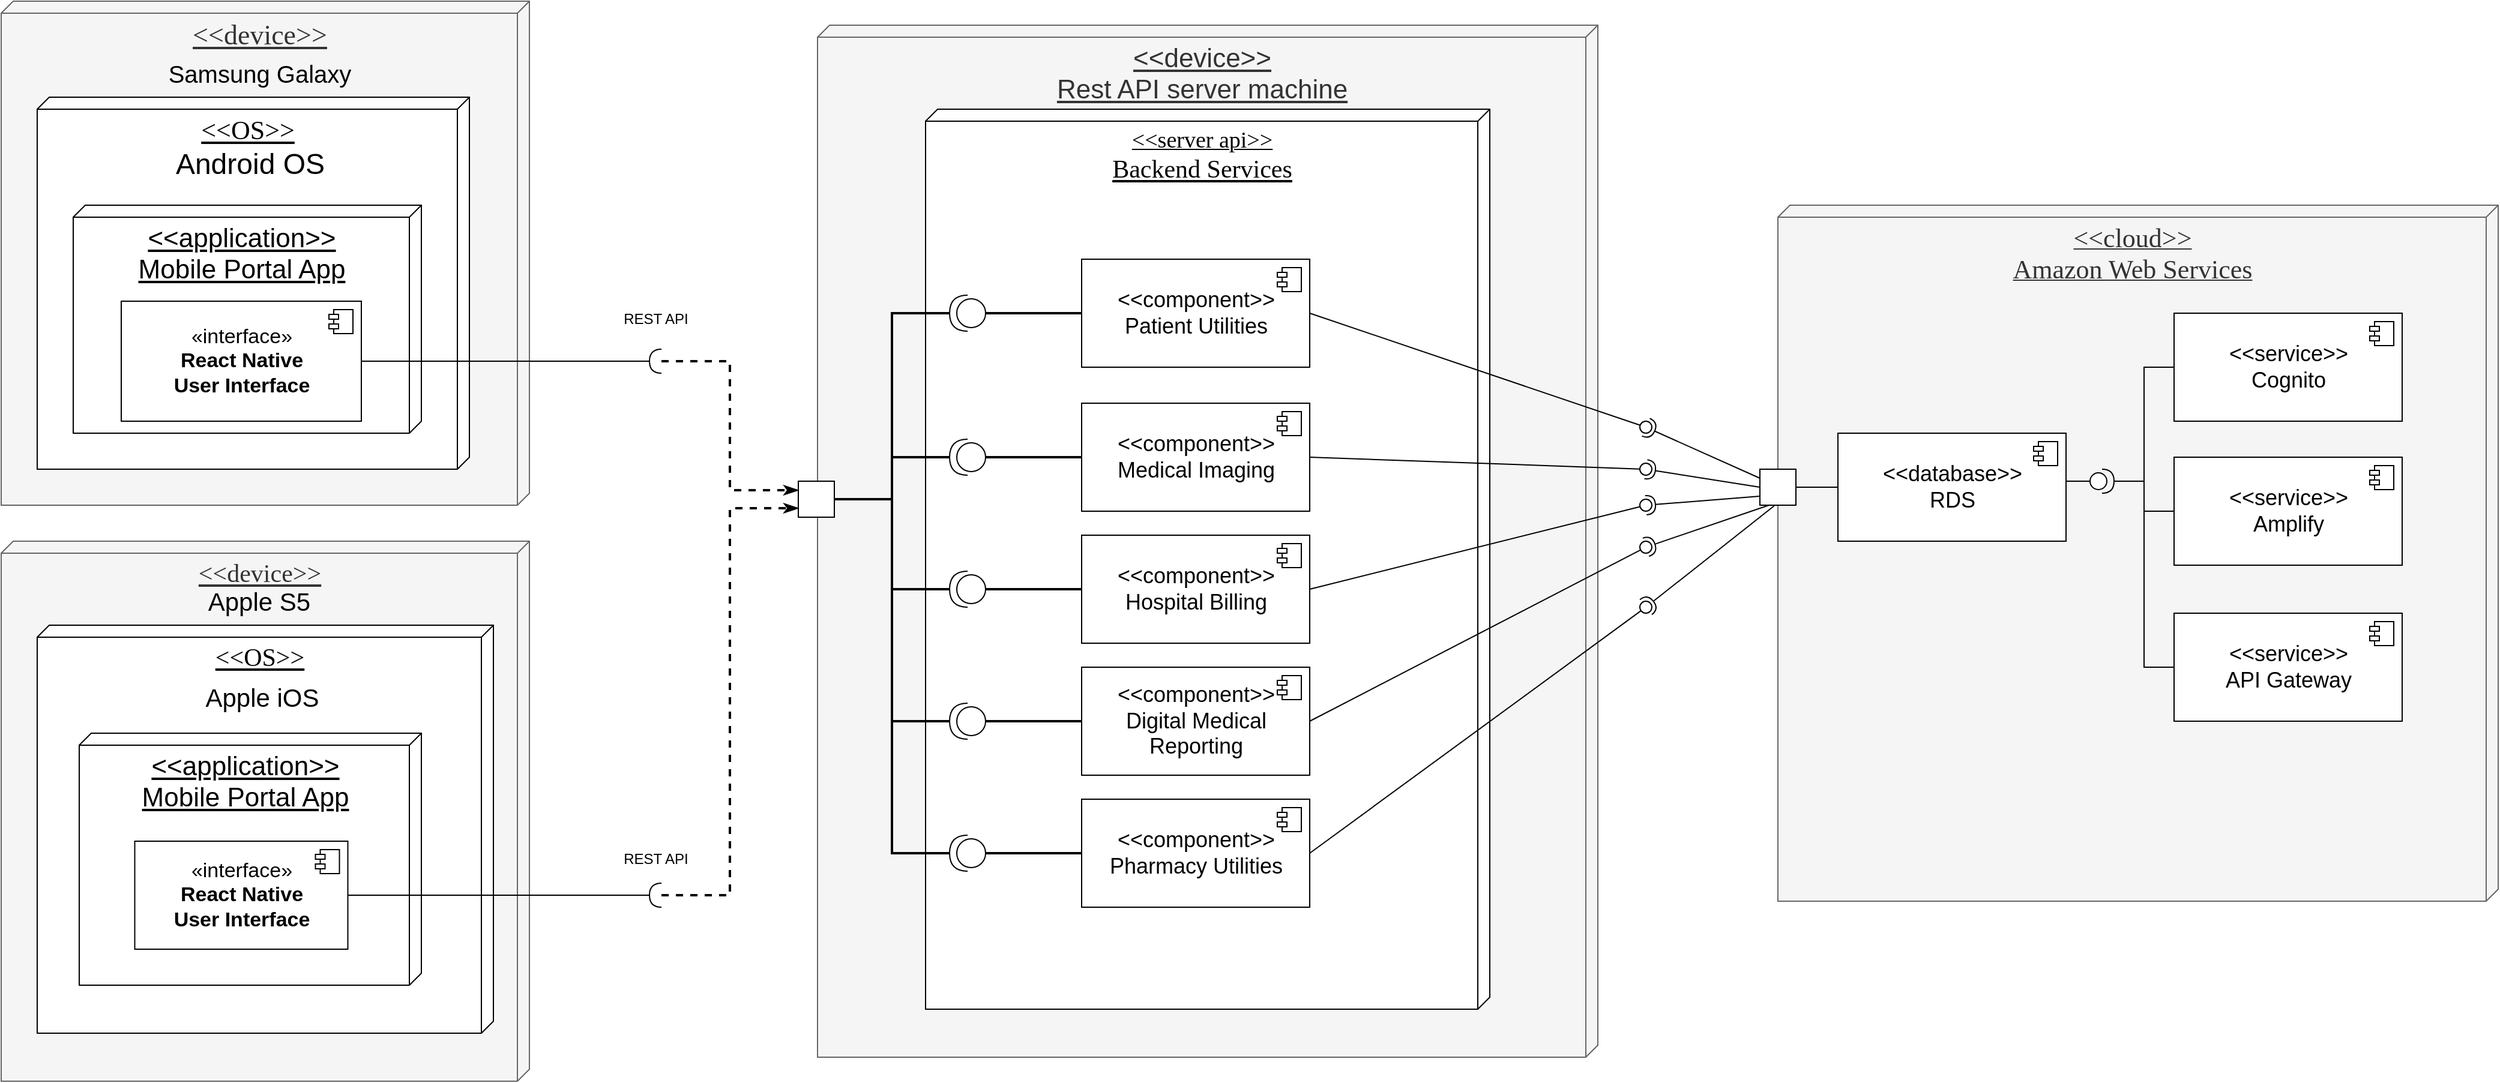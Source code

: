 <mxfile version="14.6.10" type="github">
  <diagram name="Page-1" id="5f0bae14-7c28-e335-631c-24af17079c00">
    <mxGraphModel dx="4066" dy="1563" grid="1" gridSize="10" guides="1" tooltips="1" connect="1" arrows="1" fold="1" page="1" pageScale="1" pageWidth="1100" pageHeight="850" background="#ffffff" math="0" shadow="0">
      <root>
        <mxCell id="0" />
        <mxCell id="1" parent="0" />
        <mxCell id="D0nsK-4iOJoPO3HQ679--17" value="&lt;div style=&quot;font-size: 22px&quot;&gt;&lt;font style=&quot;font-size: 22px&quot;&gt;&amp;lt;&amp;lt;device&amp;gt;&amp;gt;&lt;/font&gt;&lt;/div&gt;&lt;div style=&quot;font-size: 22px&quot;&gt;&lt;font style=&quot;font-size: 22px&quot;&gt;Rest API server machine&lt;br&gt;&lt;/font&gt;&lt;/div&gt;" style="verticalAlign=top;align=center;spacingTop=8;spacingLeft=2;spacingRight=12;shape=cube;size=10;direction=south;fontStyle=4;html=1;fillColor=#f5f5f5;strokeColor=#666666;fontColor=#333333;" parent="1" vertex="1">
          <mxGeometry x="-200" y="60" width="650" height="860" as="geometry" />
        </mxCell>
        <mxCell id="39150e848f15840c-1" value="&lt;div&gt;&lt;font style=&quot;font-size: 19px&quot;&gt;&amp;lt;&amp;lt;server api&amp;gt;&amp;gt;&lt;/font&gt;&lt;br&gt;&lt;/div&gt;&lt;div style=&quot;font-size: 21px&quot; align=&quot;center&quot;&gt;&lt;font style=&quot;font-size: 21px&quot;&gt;Backend Services&lt;/font&gt;&lt;/div&gt;" style="verticalAlign=top;align=center;spacingTop=8;spacingLeft=2;spacingRight=12;shape=cube;size=10;direction=south;fontStyle=4;html=1;rounded=0;shadow=0;comic=0;labelBackgroundColor=none;strokeWidth=1;fontFamily=Verdana;fontSize=12" parent="1" vertex="1">
          <mxGeometry x="-110" y="130" width="470" height="750" as="geometry" />
        </mxCell>
        <mxCell id="39150e848f15840c-2" value="&lt;div align=&quot;center&quot;&gt;&lt;font style=&quot;font-size: 22px&quot;&gt;&amp;lt;&amp;lt;cloud&amp;gt;&amp;gt;&lt;/font&gt;&lt;/div&gt;&lt;div align=&quot;center&quot;&gt;&lt;font style=&quot;font-size: 22px&quot;&gt;Amazon Web Services&lt;br&gt;&lt;/font&gt;&lt;/div&gt;" style="verticalAlign=top;align=center;spacingTop=8;spacingLeft=2;spacingRight=12;shape=cube;size=10;direction=south;fontStyle=4;html=1;rounded=0;shadow=0;comic=0;labelBackgroundColor=none;strokeWidth=1;fontFamily=Verdana;fontSize=12;fillColor=#f5f5f5;strokeColor=#666666;fontColor=#333333;" parent="1" vertex="1">
          <mxGeometry x="600" y="210" width="600" height="580" as="geometry" />
        </mxCell>
        <mxCell id="bZb01kiOmycca8Bfqlvu-1" value="&lt;div style=&quot;font-size: 23px&quot; align=&quot;center&quot;&gt;&lt;font style=&quot;font-size: 23px&quot;&gt;&amp;lt;&amp;lt;device&amp;gt;&amp;gt;&lt;/font&gt;&lt;/div&gt;&lt;div style=&quot;font-size: 23px&quot; align=&quot;center&quot;&gt;&lt;font style=&quot;font-size: 23px&quot;&gt;&lt;br&gt;&lt;/font&gt;&lt;/div&gt;" style="verticalAlign=top;align=center;spacingTop=8;spacingLeft=2;spacingRight=12;shape=cube;size=10;direction=south;fontStyle=4;html=1;rounded=0;shadow=0;comic=0;labelBackgroundColor=none;strokeWidth=1;fontFamily=Verdana;fontSize=12;fillColor=#f5f5f5;strokeColor=#666666;fontColor=#333333;" parent="1" vertex="1">
          <mxGeometry x="-880" y="40" width="440" height="420" as="geometry" />
        </mxCell>
        <mxCell id="bZb01kiOmycca8Bfqlvu-2" value="&lt;div style=&quot;font-size: 22px&quot; align=&quot;center&quot;&gt;&lt;font style=&quot;font-size: 22px&quot;&gt;&amp;lt;&amp;lt;OS&amp;gt;&amp;gt;&lt;/font&gt;&lt;/div&gt;&lt;div style=&quot;font-size: 22px&quot; align=&quot;center&quot;&gt;&lt;font style=&quot;font-size: 22px&quot;&gt;&lt;br&gt;&lt;/font&gt;&lt;/div&gt;" style="verticalAlign=top;align=center;spacingTop=8;spacingLeft=2;spacingRight=12;shape=cube;size=10;direction=south;fontStyle=4;html=1;rounded=0;shadow=0;comic=0;labelBackgroundColor=none;strokeWidth=1;fontFamily=Verdana;fontSize=12" parent="1" vertex="1">
          <mxGeometry x="-850" y="120" width="360" height="310" as="geometry" />
        </mxCell>
        <mxCell id="bZb01kiOmycca8Bfqlvu-3" value="&lt;div style=&quot;font-size: 24px&quot;&gt;&lt;font style=&quot;font-size: 24px&quot;&gt;Android OS&lt;/font&gt;&lt;/div&gt;&lt;div style=&quot;font-size: 24px&quot;&gt;&lt;font style=&quot;font-size: 24px&quot;&gt;&lt;br&gt;&lt;/font&gt;&lt;/div&gt;" style="text;html=1;strokeColor=none;fillColor=none;align=center;verticalAlign=middle;whiteSpace=wrap;rounded=0;" parent="1" vertex="1">
          <mxGeometry x="-755" y="180" width="165" height="20" as="geometry" />
        </mxCell>
        <mxCell id="bZb01kiOmycca8Bfqlvu-4" value="&lt;font style=&quot;font-size: 20px&quot;&gt;Samsung Galaxy&lt;/font&gt;" style="text;html=1;strokeColor=none;fillColor=none;align=center;verticalAlign=middle;whiteSpace=wrap;rounded=0;" parent="1" vertex="1">
          <mxGeometry x="-757.5" y="90" width="185" height="20" as="geometry" />
        </mxCell>
        <mxCell id="bZb01kiOmycca8Bfqlvu-6" value="&lt;div style=&quot;font-size: 21px&quot; align=&quot;center&quot;&gt;&lt;font style=&quot;font-size: 21px&quot;&gt;&amp;lt;&amp;lt;device&amp;gt;&amp;gt;&lt;/font&gt;&lt;/div&gt;&lt;div style=&quot;font-size: 21px&quot; align=&quot;center&quot;&gt;&lt;font style=&quot;font-size: 21px&quot;&gt;&lt;br&gt;&lt;/font&gt;&lt;/div&gt;" style="verticalAlign=top;align=center;spacingTop=8;spacingLeft=2;spacingRight=12;shape=cube;size=10;direction=south;fontStyle=4;html=1;rounded=0;shadow=0;comic=0;labelBackgroundColor=none;strokeWidth=1;fontFamily=Verdana;fontSize=12;fillColor=#f5f5f5;strokeColor=#666666;fontColor=#333333;" parent="1" vertex="1">
          <mxGeometry x="-880" y="490" width="440" height="450" as="geometry" />
        </mxCell>
        <mxCell id="bZb01kiOmycca8Bfqlvu-7" value="&lt;div style=&quot;font-size: 21px&quot; align=&quot;center&quot;&gt;&lt;font style=&quot;font-size: 21px&quot;&gt;&amp;lt;&amp;lt;OS&amp;gt;&amp;gt;&lt;/font&gt;&lt;/div&gt;&lt;div style=&quot;font-size: 21px&quot; align=&quot;center&quot;&gt;&lt;font style=&quot;font-size: 21px&quot;&gt;&lt;br&gt;&lt;/font&gt;&lt;/div&gt;" style="verticalAlign=top;align=center;spacingTop=8;spacingLeft=2;spacingRight=12;shape=cube;size=10;direction=south;fontStyle=4;html=1;rounded=0;shadow=0;comic=0;labelBackgroundColor=none;strokeWidth=1;fontFamily=Verdana;fontSize=12" parent="1" vertex="1">
          <mxGeometry x="-850" y="560" width="380" height="340" as="geometry" />
        </mxCell>
        <mxCell id="bZb01kiOmycca8Bfqlvu-8" value="&lt;font style=&quot;font-size: 21px&quot;&gt;Apple iOS&lt;/font&gt;" style="text;html=1;strokeColor=none;fillColor=none;align=center;verticalAlign=middle;whiteSpace=wrap;rounded=0;" parent="1" vertex="1">
          <mxGeometry x="-720" y="610" width="115" height="20" as="geometry" />
        </mxCell>
        <mxCell id="bZb01kiOmycca8Bfqlvu-9" value="&lt;font style=&quot;font-size: 21px&quot;&gt;Apple S5&lt;/font&gt;" style="text;html=1;strokeColor=none;fillColor=none;align=center;verticalAlign=middle;whiteSpace=wrap;rounded=0;" parent="1" vertex="1">
          <mxGeometry x="-720" y="530" width="110" height="20" as="geometry" />
        </mxCell>
        <mxCell id="NkFCByyqnqAlxPoUBvwc-2" value="&lt;div style=&quot;font-size: 22px&quot; align=&quot;center&quot;&gt;&lt;font style=&quot;font-size: 22px&quot;&gt;&amp;lt;&amp;lt;application&amp;gt;&amp;gt;&lt;/font&gt;&lt;/div&gt;&lt;div style=&quot;font-size: 22px&quot; align=&quot;center&quot;&gt;&lt;font style=&quot;font-size: 22px&quot;&gt;Mobile Portal App&lt;/font&gt;&lt;/div&gt;&lt;div style=&quot;font-size: 22px&quot; align=&quot;center&quot;&gt;&lt;font style=&quot;font-size: 22px&quot;&gt;&lt;br&gt;&lt;/font&gt;&lt;/div&gt;" style="verticalAlign=top;align=center;spacingTop=8;spacingLeft=2;spacingRight=12;shape=cube;size=10;direction=south;fontStyle=4;html=1;" parent="1" vertex="1">
          <mxGeometry x="-820" y="210" width="290" height="190" as="geometry" />
        </mxCell>
        <mxCell id="NkFCByyqnqAlxPoUBvwc-4" value="&lt;div style=&quot;font-size: 22px&quot; align=&quot;center&quot;&gt;&lt;font style=&quot;font-size: 22px&quot;&gt;&amp;lt;&amp;lt;application&amp;gt;&amp;gt;&lt;/font&gt;&lt;/div&gt;&lt;div style=&quot;font-size: 22px&quot; align=&quot;center&quot;&gt;&lt;font style=&quot;font-size: 22px&quot;&gt;Mobile Portal App&lt;/font&gt;&lt;/div&gt;&lt;div style=&quot;font-size: 22px&quot; align=&quot;center&quot;&gt;&lt;font style=&quot;font-size: 22px&quot;&gt;&lt;br&gt;&lt;/font&gt;&lt;/div&gt;" style="verticalAlign=top;align=center;spacingTop=8;spacingLeft=2;spacingRight=12;shape=cube;size=10;direction=south;fontStyle=4;html=1;" parent="1" vertex="1">
          <mxGeometry x="-815" y="650" width="285" height="210" as="geometry" />
        </mxCell>
        <mxCell id="D0nsK-4iOJoPO3HQ679--57" style="edgeStyle=orthogonalEdgeStyle;rounded=0;orthogonalLoop=1;jettySize=auto;html=1;entryX=0;entryY=0.5;entryDx=0;entryDy=0;entryPerimeter=0;endArrow=none;endFill=0;strokeWidth=2;" parent="1" source="D0nsK-4iOJoPO3HQ679--1" target="D0nsK-4iOJoPO3HQ679--55" edge="1">
          <mxGeometry relative="1" as="geometry" />
        </mxCell>
        <mxCell id="D0nsK-4iOJoPO3HQ679--1" value="&lt;div style=&quot;font-size: 18px&quot;&gt;&lt;font style=&quot;font-size: 18px&quot;&gt;&amp;lt;&amp;lt;component&amp;gt;&amp;gt;&lt;/font&gt;&lt;/div&gt;&lt;div style=&quot;font-size: 18px&quot;&gt;&lt;font style=&quot;font-size: 18px&quot;&gt;Patient Utilities&lt;br&gt;&lt;/font&gt;&lt;/div&gt;" style="html=1;dropTarget=0;" parent="1" vertex="1">
          <mxGeometry x="20" y="255" width="190" height="90" as="geometry" />
        </mxCell>
        <mxCell id="D0nsK-4iOJoPO3HQ679--2" value="" style="shape=module;jettyWidth=8;jettyHeight=4;" parent="D0nsK-4iOJoPO3HQ679--1" vertex="1">
          <mxGeometry x="1" width="20" height="20" relative="1" as="geometry">
            <mxPoint x="-27" y="7" as="offset" />
          </mxGeometry>
        </mxCell>
        <mxCell id="D0nsK-4iOJoPO3HQ679--67" style="edgeStyle=orthogonalEdgeStyle;rounded=0;orthogonalLoop=1;jettySize=auto;html=1;entryX=0;entryY=0.5;entryDx=0;entryDy=0;entryPerimeter=0;endArrow=none;endFill=0;strokeWidth=2;" parent="1" source="D0nsK-4iOJoPO3HQ679--3" target="D0nsK-4iOJoPO3HQ679--66" edge="1">
          <mxGeometry relative="1" as="geometry" />
        </mxCell>
        <mxCell id="D0nsK-4iOJoPO3HQ679--3" value="&lt;div style=&quot;font-size: 18px&quot;&gt;&lt;font style=&quot;font-size: 18px&quot;&gt;&amp;lt;&amp;lt;component&amp;gt;&amp;gt;&lt;/font&gt;&lt;/div&gt;&lt;div style=&quot;font-size: 18px&quot;&gt;&lt;font style=&quot;font-size: 18px&quot;&gt;Medical Imaging&lt;br&gt;&lt;/font&gt;&lt;/div&gt;" style="html=1;dropTarget=0;" parent="1" vertex="1">
          <mxGeometry x="20" y="375" width="190" height="90" as="geometry" />
        </mxCell>
        <mxCell id="D0nsK-4iOJoPO3HQ679--4" value="" style="shape=module;jettyWidth=8;jettyHeight=4;" parent="D0nsK-4iOJoPO3HQ679--3" vertex="1">
          <mxGeometry x="1" width="20" height="20" relative="1" as="geometry">
            <mxPoint x="-27" y="7" as="offset" />
          </mxGeometry>
        </mxCell>
        <mxCell id="D0nsK-4iOJoPO3HQ679--63" style="edgeStyle=orthogonalEdgeStyle;rounded=0;orthogonalLoop=1;jettySize=auto;html=1;entryX=0;entryY=0.5;entryDx=0;entryDy=0;entryPerimeter=0;endArrow=none;endFill=0;strokeWidth=2;" parent="1" source="D0nsK-4iOJoPO3HQ679--5" target="D0nsK-4iOJoPO3HQ679--61" edge="1">
          <mxGeometry relative="1" as="geometry" />
        </mxCell>
        <mxCell id="D0nsK-4iOJoPO3HQ679--5" value="&lt;div style=&quot;font-size: 18px&quot;&gt;&lt;font style=&quot;font-size: 18px&quot;&gt;&amp;lt;&amp;lt;component&amp;gt;&amp;gt;&lt;/font&gt;&lt;/div&gt;&lt;div style=&quot;font-size: 18px&quot;&gt;&lt;font style=&quot;font-size: 18px&quot;&gt;Hospital Billing&lt;br&gt;&lt;/font&gt;&lt;/div&gt;" style="html=1;dropTarget=0;" parent="1" vertex="1">
          <mxGeometry x="20" y="485" width="190" height="90" as="geometry" />
        </mxCell>
        <mxCell id="D0nsK-4iOJoPO3HQ679--6" value="" style="shape=module;jettyWidth=8;jettyHeight=4;" parent="D0nsK-4iOJoPO3HQ679--5" vertex="1">
          <mxGeometry x="1" width="20" height="20" relative="1" as="geometry">
            <mxPoint x="-27" y="7" as="offset" />
          </mxGeometry>
        </mxCell>
        <mxCell id="D0nsK-4iOJoPO3HQ679--65" style="edgeStyle=orthogonalEdgeStyle;rounded=0;orthogonalLoop=1;jettySize=auto;html=1;entryX=0;entryY=0.5;entryDx=0;entryDy=0;entryPerimeter=0;endArrow=none;endFill=0;strokeWidth=2;" parent="1" source="D0nsK-4iOJoPO3HQ679--7" target="D0nsK-4iOJoPO3HQ679--60" edge="1">
          <mxGeometry relative="1" as="geometry" />
        </mxCell>
        <mxCell id="D0nsK-4iOJoPO3HQ679--7" value="&lt;div style=&quot;font-size: 18px&quot;&gt;&lt;font style=&quot;font-size: 18px&quot;&gt;&amp;lt;&amp;lt;component&amp;gt;&amp;gt;&lt;/font&gt;&lt;/div&gt;&lt;div style=&quot;font-size: 18px&quot;&gt;&lt;font style=&quot;font-size: 18px&quot;&gt;Digital Medical&lt;/font&gt;&lt;/div&gt;&lt;div style=&quot;font-size: 18px&quot;&gt;&lt;font style=&quot;font-size: 18px&quot;&gt;Reporting&lt;br&gt;&lt;/font&gt;&lt;/div&gt;" style="html=1;dropTarget=0;" parent="1" vertex="1">
          <mxGeometry x="20" y="595" width="190" height="90" as="geometry" />
        </mxCell>
        <mxCell id="D0nsK-4iOJoPO3HQ679--8" value="" style="shape=module;jettyWidth=8;jettyHeight=4;" parent="D0nsK-4iOJoPO3HQ679--7" vertex="1">
          <mxGeometry x="1" width="20" height="20" relative="1" as="geometry">
            <mxPoint x="-27" y="7" as="offset" />
          </mxGeometry>
        </mxCell>
        <mxCell id="D0nsK-4iOJoPO3HQ679--64" style="edgeStyle=orthogonalEdgeStyle;rounded=0;orthogonalLoop=1;jettySize=auto;html=1;entryX=0;entryY=0.5;entryDx=0;entryDy=0;entryPerimeter=0;endArrow=none;endFill=0;strokeWidth=2;" parent="1" source="D0nsK-4iOJoPO3HQ679--9" target="D0nsK-4iOJoPO3HQ679--62" edge="1">
          <mxGeometry relative="1" as="geometry" />
        </mxCell>
        <mxCell id="D0nsK-4iOJoPO3HQ679--9" value="&lt;div style=&quot;font-size: 18px&quot;&gt;&lt;font style=&quot;font-size: 18px&quot;&gt;&amp;lt;&amp;lt;component&amp;gt;&amp;gt;&lt;/font&gt;&lt;/div&gt;&lt;div style=&quot;font-size: 18px&quot;&gt;&lt;font style=&quot;font-size: 18px&quot;&gt;Pharmacy Utilities&lt;br&gt;&lt;/font&gt;&lt;/div&gt;" style="html=1;dropTarget=0;" parent="1" vertex="1">
          <mxGeometry x="20" y="705" width="190" height="90" as="geometry" />
        </mxCell>
        <mxCell id="D0nsK-4iOJoPO3HQ679--10" value="" style="shape=module;jettyWidth=8;jettyHeight=4;" parent="D0nsK-4iOJoPO3HQ679--9" vertex="1">
          <mxGeometry x="1" width="20" height="20" relative="1" as="geometry">
            <mxPoint x="-27" y="7" as="offset" />
          </mxGeometry>
        </mxCell>
        <mxCell id="D0nsK-4iOJoPO3HQ679--31" style="edgeStyle=orthogonalEdgeStyle;rounded=0;orthogonalLoop=1;jettySize=auto;html=1;exitX=1;exitY=0.5;exitDx=0;exitDy=0;entryX=1;entryY=0.5;entryDx=0;entryDy=0;entryPerimeter=0;endArrow=none;endFill=0;" parent="1" source="D0nsK-4iOJoPO3HQ679--11" target="D0nsK-4iOJoPO3HQ679--29" edge="1">
          <mxGeometry relative="1" as="geometry" />
        </mxCell>
        <mxCell id="D0nsK-4iOJoPO3HQ679--11" value="&lt;div style=&quot;font-size: 17px&quot;&gt;&lt;font style=&quot;font-size: 17px&quot;&gt;«interface»&lt;/font&gt;&lt;/div&gt;&lt;div style=&quot;font-size: 17px&quot;&gt;&lt;font style=&quot;font-size: 17px&quot;&gt;&lt;b&gt;React Native &lt;br&gt;&lt;/b&gt;&lt;/font&gt;&lt;/div&gt;&lt;div style=&quot;font-size: 17px&quot;&gt;&lt;font style=&quot;font-size: 17px&quot;&gt;&lt;b&gt;User Interface&lt;/b&gt;&lt;br&gt;&lt;/font&gt;&lt;/div&gt;" style="html=1;dropTarget=0;" parent="1" vertex="1">
          <mxGeometry x="-780" y="290" width="200" height="100" as="geometry" />
        </mxCell>
        <mxCell id="D0nsK-4iOJoPO3HQ679--12" value="" style="shape=module;jettyWidth=8;jettyHeight=4;" parent="D0nsK-4iOJoPO3HQ679--11" vertex="1">
          <mxGeometry x="1" width="20" height="20" relative="1" as="geometry">
            <mxPoint x="-27" y="7" as="offset" />
          </mxGeometry>
        </mxCell>
        <mxCell id="D0nsK-4iOJoPO3HQ679--33" style="edgeStyle=orthogonalEdgeStyle;rounded=0;orthogonalLoop=1;jettySize=auto;html=1;entryX=1;entryY=0.5;entryDx=0;entryDy=0;entryPerimeter=0;endArrow=none;endFill=0;" parent="1" source="D0nsK-4iOJoPO3HQ679--13" target="D0nsK-4iOJoPO3HQ679--32" edge="1">
          <mxGeometry relative="1" as="geometry">
            <Array as="points">
              <mxPoint x="-350" y="785" />
            </Array>
          </mxGeometry>
        </mxCell>
        <mxCell id="D0nsK-4iOJoPO3HQ679--13" value="&lt;div style=&quot;font-size: 17px&quot;&gt;&lt;font style=&quot;font-size: 17px&quot;&gt;«interface»&lt;/font&gt;&lt;/div&gt;&lt;div style=&quot;font-size: 17px&quot;&gt;&lt;font style=&quot;font-size: 17px&quot;&gt;&lt;b&gt;React Native &lt;br&gt;&lt;/b&gt;&lt;/font&gt;&lt;/div&gt;&lt;div style=&quot;font-size: 17px&quot;&gt;&lt;font style=&quot;font-size: 17px&quot;&gt;&lt;b&gt;User Interface&lt;/b&gt;&lt;br&gt;&lt;/font&gt;&lt;/div&gt;" style="html=1;dropTarget=0;" parent="1" vertex="1">
          <mxGeometry x="-768.75" y="740" width="177.5" height="90" as="geometry" />
        </mxCell>
        <mxCell id="D0nsK-4iOJoPO3HQ679--14" value="" style="shape=module;jettyWidth=8;jettyHeight=4;" parent="D0nsK-4iOJoPO3HQ679--13" vertex="1">
          <mxGeometry x="1" width="20" height="20" relative="1" as="geometry">
            <mxPoint x="-27" y="7" as="offset" />
          </mxGeometry>
        </mxCell>
        <mxCell id="D0nsK-4iOJoPO3HQ679--68" style="edgeStyle=orthogonalEdgeStyle;rounded=0;orthogonalLoop=1;jettySize=auto;html=1;entryX=1;entryY=0.5;entryDx=0;entryDy=0;entryPerimeter=0;endArrow=none;endFill=0;strokeWidth=2;" parent="1" source="D0nsK-4iOJoPO3HQ679--27" target="D0nsK-4iOJoPO3HQ679--55" edge="1">
          <mxGeometry relative="1" as="geometry" />
        </mxCell>
        <mxCell id="D0nsK-4iOJoPO3HQ679--69" style="edgeStyle=orthogonalEdgeStyle;rounded=0;orthogonalLoop=1;jettySize=auto;html=1;entryX=1;entryY=0.5;entryDx=0;entryDy=0;entryPerimeter=0;endArrow=none;endFill=0;strokeWidth=2;" parent="1" source="D0nsK-4iOJoPO3HQ679--27" target="D0nsK-4iOJoPO3HQ679--66" edge="1">
          <mxGeometry relative="1" as="geometry" />
        </mxCell>
        <mxCell id="D0nsK-4iOJoPO3HQ679--70" style="edgeStyle=orthogonalEdgeStyle;rounded=0;orthogonalLoop=1;jettySize=auto;html=1;entryX=1;entryY=0.5;entryDx=0;entryDy=0;entryPerimeter=0;endArrow=none;endFill=0;strokeWidth=2;" parent="1" source="D0nsK-4iOJoPO3HQ679--27" target="D0nsK-4iOJoPO3HQ679--61" edge="1">
          <mxGeometry relative="1" as="geometry" />
        </mxCell>
        <mxCell id="D0nsK-4iOJoPO3HQ679--71" style="edgeStyle=orthogonalEdgeStyle;rounded=0;orthogonalLoop=1;jettySize=auto;html=1;entryX=1;entryY=0.5;entryDx=0;entryDy=0;entryPerimeter=0;endArrow=none;endFill=0;strokeWidth=2;" parent="1" source="D0nsK-4iOJoPO3HQ679--27" target="D0nsK-4iOJoPO3HQ679--60" edge="1">
          <mxGeometry relative="1" as="geometry" />
        </mxCell>
        <mxCell id="D0nsK-4iOJoPO3HQ679--72" style="edgeStyle=orthogonalEdgeStyle;rounded=0;orthogonalLoop=1;jettySize=auto;html=1;entryX=1;entryY=0.5;entryDx=0;entryDy=0;entryPerimeter=0;endArrow=none;endFill=0;strokeWidth=2;" parent="1" source="D0nsK-4iOJoPO3HQ679--27" target="D0nsK-4iOJoPO3HQ679--62" edge="1">
          <mxGeometry relative="1" as="geometry" />
        </mxCell>
        <mxCell id="D0nsK-4iOJoPO3HQ679--27" value="" style="rounded=0;whiteSpace=wrap;html=1;" parent="1" vertex="1">
          <mxGeometry x="-216" y="440" width="30" height="30" as="geometry" />
        </mxCell>
        <mxCell id="D0nsK-4iOJoPO3HQ679--28" value="" style="rounded=0;whiteSpace=wrap;html=1;" parent="1" vertex="1">
          <mxGeometry x="585" y="430" width="30" height="30" as="geometry" />
        </mxCell>
        <mxCell id="D0nsK-4iOJoPO3HQ679--34" style="edgeStyle=orthogonalEdgeStyle;rounded=0;orthogonalLoop=1;jettySize=auto;html=1;entryX=0;entryY=0.25;entryDx=0;entryDy=0;endArrow=classicThin;endFill=1;dashed=1;strokeWidth=2;" parent="1" source="D0nsK-4iOJoPO3HQ679--29" target="D0nsK-4iOJoPO3HQ679--27" edge="1">
          <mxGeometry relative="1" as="geometry" />
        </mxCell>
        <mxCell id="D0nsK-4iOJoPO3HQ679--29" value="" style="shape=requiredInterface;html=1;verticalLabelPosition=bottom;rotation=-180;" parent="1" vertex="1">
          <mxGeometry x="-340" y="330" width="10" height="20" as="geometry" />
        </mxCell>
        <mxCell id="D0nsK-4iOJoPO3HQ679--36" style="edgeStyle=orthogonalEdgeStyle;rounded=0;orthogonalLoop=1;jettySize=auto;html=1;entryX=0;entryY=0.75;entryDx=0;entryDy=0;dashed=1;endArrow=classicThin;endFill=1;strokeWidth=2;" parent="1" source="D0nsK-4iOJoPO3HQ679--32" target="D0nsK-4iOJoPO3HQ679--27" edge="1">
          <mxGeometry relative="1" as="geometry" />
        </mxCell>
        <mxCell id="D0nsK-4iOJoPO3HQ679--32" value="" style="shape=requiredInterface;html=1;verticalLabelPosition=bottom;rotation=-180;" parent="1" vertex="1">
          <mxGeometry x="-340" y="775" width="10" height="20" as="geometry" />
        </mxCell>
        <mxCell id="D0nsK-4iOJoPO3HQ679--35" value="REST API" style="text;html=1;align=center;verticalAlign=middle;resizable=0;points=[];autosize=1;strokeColor=none;" parent="1" vertex="1">
          <mxGeometry x="-370" y="295" width="70" height="20" as="geometry" />
        </mxCell>
        <mxCell id="D0nsK-4iOJoPO3HQ679--37" value="REST API" style="text;html=1;align=center;verticalAlign=middle;resizable=0;points=[];autosize=1;strokeColor=none;" parent="1" vertex="1">
          <mxGeometry x="-370" y="745" width="70" height="20" as="geometry" />
        </mxCell>
        <mxCell id="D0nsK-4iOJoPO3HQ679--55" value="" style="shape=providedRequiredInterface;html=1;verticalLabelPosition=bottom;rotation=-180;" parent="1" vertex="1">
          <mxGeometry x="-90" y="285" width="30" height="30" as="geometry" />
        </mxCell>
        <mxCell id="D0nsK-4iOJoPO3HQ679--60" value="" style="shape=providedRequiredInterface;html=1;verticalLabelPosition=bottom;rotation=-180;" parent="1" vertex="1">
          <mxGeometry x="-90" y="625" width="30" height="30" as="geometry" />
        </mxCell>
        <mxCell id="D0nsK-4iOJoPO3HQ679--61" value="" style="shape=providedRequiredInterface;html=1;verticalLabelPosition=bottom;rotation=-180;" parent="1" vertex="1">
          <mxGeometry x="-90" y="515" width="30" height="30" as="geometry" />
        </mxCell>
        <mxCell id="D0nsK-4iOJoPO3HQ679--62" value="" style="shape=providedRequiredInterface;html=1;verticalLabelPosition=bottom;rotation=-180;" parent="1" vertex="1">
          <mxGeometry x="-90" y="735" width="30" height="30" as="geometry" />
        </mxCell>
        <mxCell id="D0nsK-4iOJoPO3HQ679--66" value="" style="shape=providedRequiredInterface;html=1;verticalLabelPosition=bottom;rotation=-180;" parent="1" vertex="1">
          <mxGeometry x="-90" y="405" width="30" height="30" as="geometry" />
        </mxCell>
        <mxCell id="FFNmwY8RnQFKXYPAuI8P-1" value="" style="rounded=0;orthogonalLoop=1;jettySize=auto;html=1;endArrow=none;endFill=0;exitX=1;exitY=0.5;exitDx=0;exitDy=0;" parent="1" source="D0nsK-4iOJoPO3HQ679--1" target="FFNmwY8RnQFKXYPAuI8P-3" edge="1">
          <mxGeometry relative="1" as="geometry">
            <mxPoint x="470" y="435" as="sourcePoint" />
          </mxGeometry>
        </mxCell>
        <mxCell id="FFNmwY8RnQFKXYPAuI8P-2" value="" style="rounded=0;orthogonalLoop=1;jettySize=auto;html=1;endArrow=halfCircle;endFill=0;entryX=0.5;entryY=0.5;entryDx=0;entryDy=0;endSize=6;strokeWidth=1;exitX=0;exitY=0.25;exitDx=0;exitDy=0;" parent="1" source="D0nsK-4iOJoPO3HQ679--28" target="FFNmwY8RnQFKXYPAuI8P-3" edge="1">
          <mxGeometry relative="1" as="geometry">
            <mxPoint x="510" y="435" as="sourcePoint" />
          </mxGeometry>
        </mxCell>
        <mxCell id="FFNmwY8RnQFKXYPAuI8P-3" value="" style="ellipse;whiteSpace=wrap;html=1;fontFamily=Helvetica;fontSize=12;fontColor=#000000;align=center;strokeColor=#000000;fillColor=#ffffff;points=[];aspect=fixed;resizable=0;perimeterSpacing=0;" parent="1" vertex="1">
          <mxGeometry x="485" y="390" width="10" height="10" as="geometry" />
        </mxCell>
        <mxCell id="FFNmwY8RnQFKXYPAuI8P-4" value="" style="rounded=0;orthogonalLoop=1;jettySize=auto;html=1;endArrow=none;endFill=0;exitX=1;exitY=0.5;exitDx=0;exitDy=0;" parent="1" source="D0nsK-4iOJoPO3HQ679--3" target="FFNmwY8RnQFKXYPAuI8P-6" edge="1">
          <mxGeometry relative="1" as="geometry">
            <mxPoint x="340" y="485" as="sourcePoint" />
          </mxGeometry>
        </mxCell>
        <mxCell id="FFNmwY8RnQFKXYPAuI8P-5" value="" style="rounded=0;orthogonalLoop=1;jettySize=auto;html=1;endArrow=halfCircle;endFill=0;entryX=0.5;entryY=0.5;entryDx=0;entryDy=0;endSize=6;strokeWidth=1;exitX=0;exitY=0.5;exitDx=0;exitDy=0;" parent="1" source="D0nsK-4iOJoPO3HQ679--28" target="FFNmwY8RnQFKXYPAuI8P-6" edge="1">
          <mxGeometry relative="1" as="geometry">
            <mxPoint x="580" y="450" as="sourcePoint" />
          </mxGeometry>
        </mxCell>
        <mxCell id="FFNmwY8RnQFKXYPAuI8P-6" value="" style="ellipse;whiteSpace=wrap;html=1;fontFamily=Helvetica;fontSize=12;fontColor=#000000;align=center;strokeColor=#000000;fillColor=#ffffff;points=[];aspect=fixed;resizable=0;perimeterSpacing=0;" parent="1" vertex="1">
          <mxGeometry x="485" y="425" width="10" height="10" as="geometry" />
        </mxCell>
        <mxCell id="FFNmwY8RnQFKXYPAuI8P-19" value="" style="rounded=0;orthogonalLoop=1;jettySize=auto;html=1;endArrow=none;endFill=0;exitX=1;exitY=0.5;exitDx=0;exitDy=0;" parent="1" source="D0nsK-4iOJoPO3HQ679--5" target="FFNmwY8RnQFKXYPAuI8P-21" edge="1">
          <mxGeometry relative="1" as="geometry">
            <mxPoint x="470" y="495" as="sourcePoint" />
          </mxGeometry>
        </mxCell>
        <mxCell id="FFNmwY8RnQFKXYPAuI8P-20" value="" style="rounded=0;orthogonalLoop=1;jettySize=auto;html=1;endArrow=halfCircle;endFill=0;entryX=0.5;entryY=0.5;entryDx=0;entryDy=0;endSize=6;strokeWidth=1;exitX=0;exitY=0.75;exitDx=0;exitDy=0;" parent="1" source="D0nsK-4iOJoPO3HQ679--28" target="FFNmwY8RnQFKXYPAuI8P-21" edge="1">
          <mxGeometry relative="1" as="geometry">
            <mxPoint x="510" y="495" as="sourcePoint" />
          </mxGeometry>
        </mxCell>
        <mxCell id="FFNmwY8RnQFKXYPAuI8P-21" value="" style="ellipse;whiteSpace=wrap;html=1;fontFamily=Helvetica;fontSize=12;fontColor=#000000;align=center;strokeColor=#000000;fillColor=#ffffff;points=[];aspect=fixed;resizable=0;perimeterSpacing=0;" parent="1" vertex="1">
          <mxGeometry x="485" y="455" width="10" height="10" as="geometry" />
        </mxCell>
        <mxCell id="FFNmwY8RnQFKXYPAuI8P-22" value="" style="rounded=0;orthogonalLoop=1;jettySize=auto;html=1;endArrow=none;endFill=0;exitX=1;exitY=0.5;exitDx=0;exitDy=0;" parent="1" source="D0nsK-4iOJoPO3HQ679--7" target="FFNmwY8RnQFKXYPAuI8P-24" edge="1">
          <mxGeometry relative="1" as="geometry">
            <mxPoint x="490" y="550" as="sourcePoint" />
          </mxGeometry>
        </mxCell>
        <mxCell id="FFNmwY8RnQFKXYPAuI8P-23" value="" style="rounded=0;orthogonalLoop=1;jettySize=auto;html=1;endArrow=halfCircle;endFill=0;entryX=0.5;entryY=0.5;entryDx=0;entryDy=0;endSize=6;strokeWidth=1;exitX=0.25;exitY=1;exitDx=0;exitDy=0;" parent="1" source="D0nsK-4iOJoPO3HQ679--28" target="FFNmwY8RnQFKXYPAuI8P-24" edge="1">
          <mxGeometry relative="1" as="geometry">
            <mxPoint x="520" y="540" as="sourcePoint" />
          </mxGeometry>
        </mxCell>
        <mxCell id="FFNmwY8RnQFKXYPAuI8P-24" value="" style="ellipse;whiteSpace=wrap;html=1;fontFamily=Helvetica;fontSize=12;fontColor=#000000;align=center;strokeColor=#000000;fillColor=#ffffff;points=[];aspect=fixed;resizable=0;perimeterSpacing=0;" parent="1" vertex="1">
          <mxGeometry x="485" y="490" width="10" height="10" as="geometry" />
        </mxCell>
        <mxCell id="FFNmwY8RnQFKXYPAuI8P-25" value="" style="rounded=0;orthogonalLoop=1;jettySize=auto;html=1;endArrow=none;endFill=0;exitX=1;exitY=0.5;exitDx=0;exitDy=0;" parent="1" source="D0nsK-4iOJoPO3HQ679--9" target="FFNmwY8RnQFKXYPAuI8P-27" edge="1">
          <mxGeometry relative="1" as="geometry">
            <mxPoint x="495" y="580" as="sourcePoint" />
          </mxGeometry>
        </mxCell>
        <mxCell id="FFNmwY8RnQFKXYPAuI8P-26" value="" style="rounded=0;orthogonalLoop=1;jettySize=auto;html=1;endArrow=halfCircle;endFill=0;entryX=0.5;entryY=0.5;entryDx=0;entryDy=0;endSize=6;strokeWidth=1;exitX=0.398;exitY=1.016;exitDx=0;exitDy=0;exitPerimeter=0;" parent="1" source="D0nsK-4iOJoPO3HQ679--28" target="FFNmwY8RnQFKXYPAuI8P-27" edge="1">
          <mxGeometry relative="1" as="geometry">
            <mxPoint x="535" y="580" as="sourcePoint" />
          </mxGeometry>
        </mxCell>
        <mxCell id="FFNmwY8RnQFKXYPAuI8P-27" value="" style="ellipse;whiteSpace=wrap;html=1;fontFamily=Helvetica;fontSize=12;fontColor=#000000;align=center;strokeColor=#000000;fillColor=#ffffff;points=[];aspect=fixed;resizable=0;perimeterSpacing=0;" parent="1" vertex="1">
          <mxGeometry x="485" y="540" width="10" height="10" as="geometry" />
        </mxCell>
        <mxCell id="aHntUgGmEoUwuRaB9XbE-10" style="edgeStyle=orthogonalEdgeStyle;rounded=0;orthogonalLoop=1;jettySize=auto;html=1;entryX=1;entryY=0.5;entryDx=0;entryDy=0;entryPerimeter=0;endArrow=none;endFill=0;" edge="1" parent="1" source="FFNmwY8RnQFKXYPAuI8P-28" target="aHntUgGmEoUwuRaB9XbE-8">
          <mxGeometry relative="1" as="geometry" />
        </mxCell>
        <mxCell id="FFNmwY8RnQFKXYPAuI8P-28" value="&lt;div style=&quot;font-size: 18px&quot;&gt;&lt;font style=&quot;font-size: 18px&quot;&gt;&amp;lt;&amp;lt;service&amp;gt;&amp;gt;&lt;/font&gt;&lt;/div&gt;&lt;div style=&quot;font-size: 18px&quot;&gt;&lt;font style=&quot;font-size: 18px&quot;&gt;Cognito&lt;br&gt;&lt;/font&gt;&lt;/div&gt;" style="html=1;dropTarget=0;" parent="1" vertex="1">
          <mxGeometry x="930" y="300" width="190" height="90" as="geometry" />
        </mxCell>
        <mxCell id="FFNmwY8RnQFKXYPAuI8P-29" value="" style="shape=module;jettyWidth=8;jettyHeight=4;" parent="FFNmwY8RnQFKXYPAuI8P-28" vertex="1">
          <mxGeometry x="1" width="20" height="20" relative="1" as="geometry">
            <mxPoint x="-27" y="7" as="offset" />
          </mxGeometry>
        </mxCell>
        <mxCell id="aHntUgGmEoUwuRaB9XbE-11" style="edgeStyle=orthogonalEdgeStyle;rounded=0;orthogonalLoop=1;jettySize=auto;html=1;entryX=1;entryY=0.5;entryDx=0;entryDy=0;entryPerimeter=0;endArrow=none;endFill=0;" edge="1" parent="1" source="FFNmwY8RnQFKXYPAuI8P-30" target="aHntUgGmEoUwuRaB9XbE-8">
          <mxGeometry relative="1" as="geometry" />
        </mxCell>
        <mxCell id="FFNmwY8RnQFKXYPAuI8P-30" value="&lt;div style=&quot;font-size: 18px&quot;&gt;&lt;font style=&quot;font-size: 18px&quot;&gt;&amp;lt;&amp;lt;service&amp;gt;&amp;gt;&lt;/font&gt;&lt;/div&gt;&lt;div style=&quot;font-size: 18px&quot;&gt;&lt;font style=&quot;font-size: 18px&quot;&gt;Amplify&lt;br&gt;&lt;/font&gt;&lt;/div&gt;" style="html=1;dropTarget=0;" parent="1" vertex="1">
          <mxGeometry x="930" y="420" width="190" height="90" as="geometry" />
        </mxCell>
        <mxCell id="FFNmwY8RnQFKXYPAuI8P-31" value="" style="shape=module;jettyWidth=8;jettyHeight=4;" parent="FFNmwY8RnQFKXYPAuI8P-30" vertex="1">
          <mxGeometry x="1" width="20" height="20" relative="1" as="geometry">
            <mxPoint x="-27" y="7" as="offset" />
          </mxGeometry>
        </mxCell>
        <mxCell id="aHntUgGmEoUwuRaB9XbE-13" style="edgeStyle=orthogonalEdgeStyle;rounded=0;orthogonalLoop=1;jettySize=auto;html=1;entryX=1;entryY=0.5;entryDx=0;entryDy=0;entryPerimeter=0;endArrow=none;endFill=0;" edge="1" parent="1" source="FFNmwY8RnQFKXYPAuI8P-32" target="aHntUgGmEoUwuRaB9XbE-8">
          <mxGeometry relative="1" as="geometry" />
        </mxCell>
        <mxCell id="FFNmwY8RnQFKXYPAuI8P-32" value="&lt;div style=&quot;font-size: 18px&quot;&gt;&lt;font style=&quot;font-size: 18px&quot;&gt;&amp;lt;&amp;lt;service&amp;gt;&amp;gt;&lt;/font&gt;&lt;/div&gt;&lt;div style=&quot;font-size: 18px&quot;&gt;&lt;font style=&quot;font-size: 18px&quot;&gt;API Gateway&lt;br&gt;&lt;/font&gt;&lt;/div&gt;" style="html=1;dropTarget=0;" parent="1" vertex="1">
          <mxGeometry x="930" y="550" width="190" height="90" as="geometry" />
        </mxCell>
        <mxCell id="FFNmwY8RnQFKXYPAuI8P-33" value="" style="shape=module;jettyWidth=8;jettyHeight=4;" parent="FFNmwY8RnQFKXYPAuI8P-32" vertex="1">
          <mxGeometry x="1" width="20" height="20" relative="1" as="geometry">
            <mxPoint x="-27" y="7" as="offset" />
          </mxGeometry>
        </mxCell>
        <mxCell id="aHntUgGmEoUwuRaB9XbE-6" style="edgeStyle=orthogonalEdgeStyle;rounded=0;orthogonalLoop=1;jettySize=auto;html=1;endArrow=none;endFill=0;" edge="1" parent="1" source="aHntUgGmEoUwuRaB9XbE-4" target="D0nsK-4iOJoPO3HQ679--28">
          <mxGeometry relative="1" as="geometry" />
        </mxCell>
        <mxCell id="aHntUgGmEoUwuRaB9XbE-4" value="&lt;div style=&quot;font-size: 18px&quot;&gt;&lt;font style=&quot;font-size: 18px&quot;&gt;&amp;lt;&amp;lt;database&amp;gt;&amp;gt;&lt;/font&gt;&lt;/div&gt;&lt;div style=&quot;font-size: 18px&quot;&gt;&lt;font style=&quot;font-size: 18px&quot;&gt;RDS&lt;br&gt;&lt;/font&gt;&lt;/div&gt;" style="html=1;dropTarget=0;" vertex="1" parent="1">
          <mxGeometry x="650" y="400" width="190" height="90" as="geometry" />
        </mxCell>
        <mxCell id="aHntUgGmEoUwuRaB9XbE-5" value="" style="shape=module;jettyWidth=8;jettyHeight=4;" vertex="1" parent="aHntUgGmEoUwuRaB9XbE-4">
          <mxGeometry x="1" width="20" height="20" relative="1" as="geometry">
            <mxPoint x="-27" y="7" as="offset" />
          </mxGeometry>
        </mxCell>
        <mxCell id="aHntUgGmEoUwuRaB9XbE-9" style="edgeStyle=orthogonalEdgeStyle;rounded=0;orthogonalLoop=1;jettySize=auto;html=1;endArrow=none;endFill=0;" edge="1" parent="1" source="aHntUgGmEoUwuRaB9XbE-8" target="aHntUgGmEoUwuRaB9XbE-4">
          <mxGeometry relative="1" as="geometry" />
        </mxCell>
        <mxCell id="aHntUgGmEoUwuRaB9XbE-8" value="" style="shape=providedRequiredInterface;html=1;verticalLabelPosition=bottom;" vertex="1" parent="1">
          <mxGeometry x="860" y="430" width="20" height="20" as="geometry" />
        </mxCell>
      </root>
    </mxGraphModel>
  </diagram>
</mxfile>
